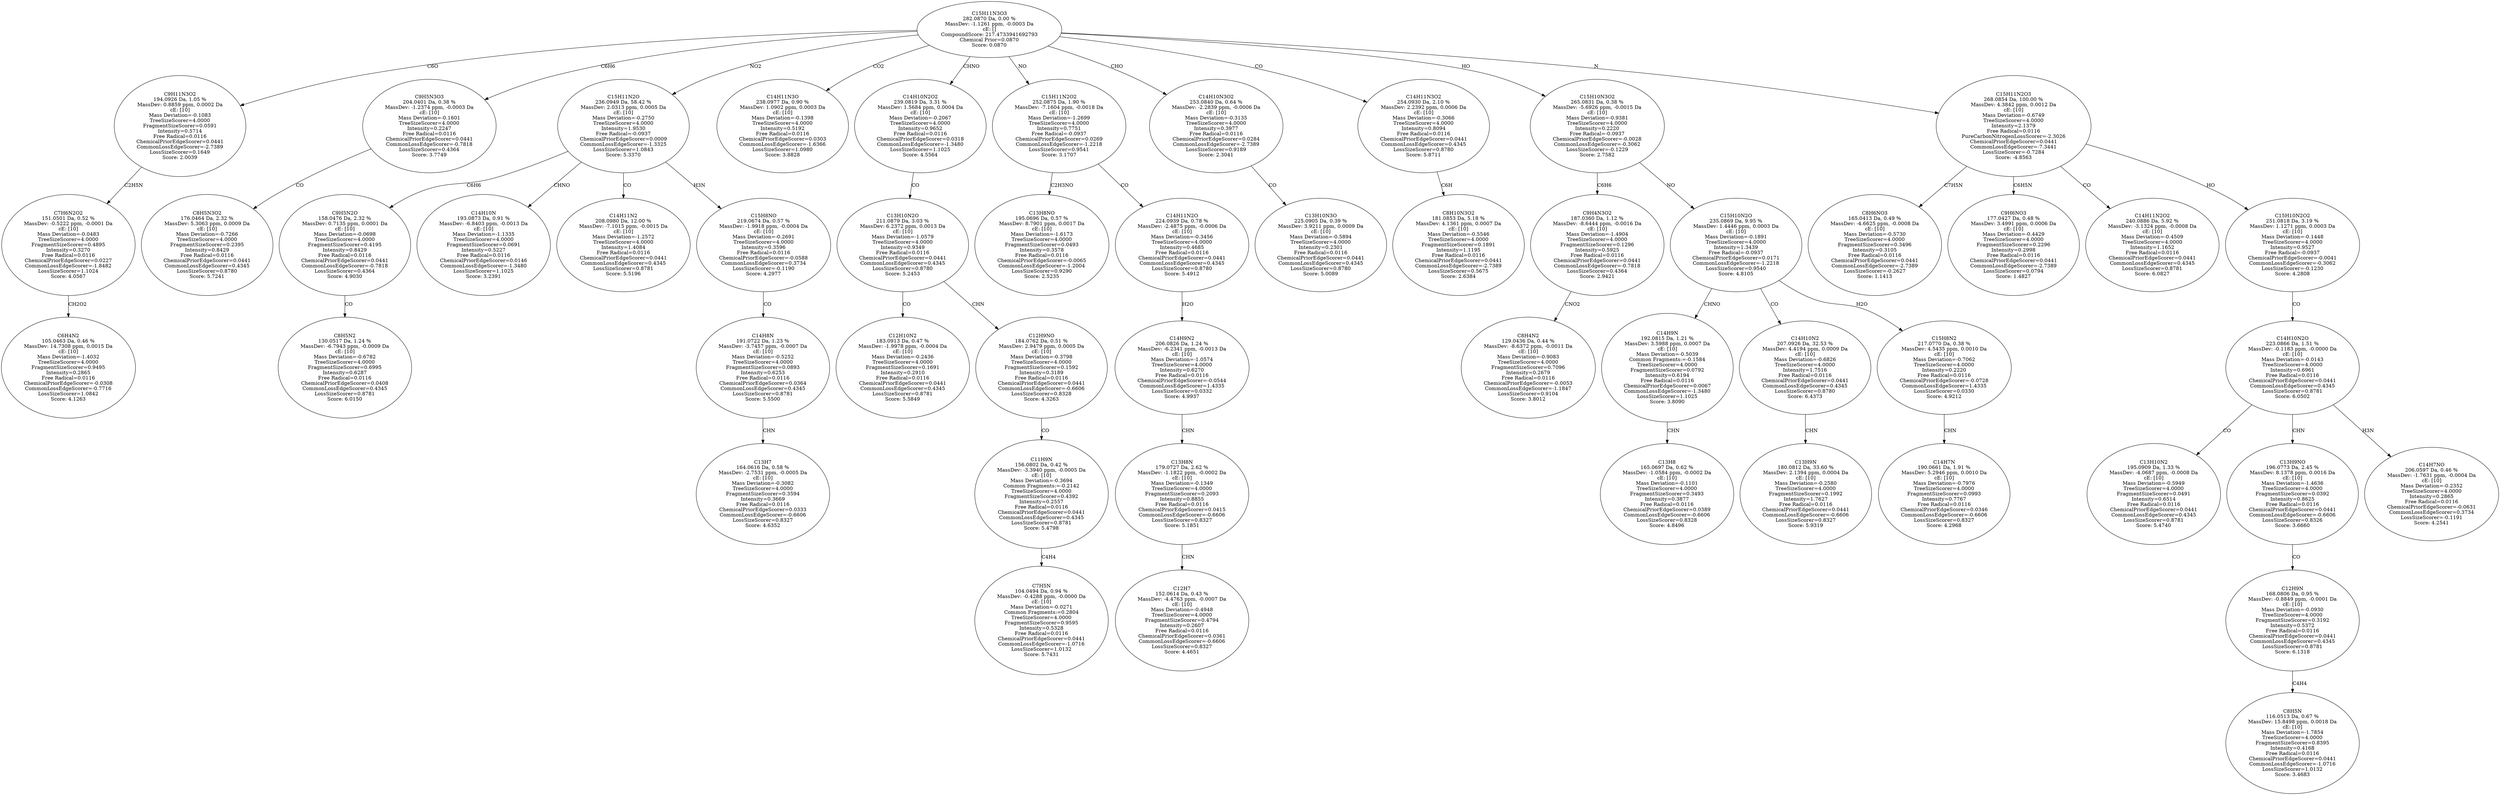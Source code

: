 strict digraph {
v1 [label="C6H4N2\n105.0463 Da, 0.46 %\nMassDev: 14.7308 ppm, 0.0015 Da\ncE: [10]\nMass Deviation=-1.4032\nTreeSizeScorer=4.0000\nFragmentSizeScorer=0.9495\nIntensity=0.2865\nFree Radical=0.0116\nChemicalPriorEdgeScorer=-0.0308\nCommonLossEdgeScorer=-0.7716\nLossSizeScorer=1.0842\nScore: 4.1263"];
v2 [label="C7H6N2O2\n151.0501 Da, 0.52 %\nMassDev: -0.5222 ppm, -0.0001 Da\ncE: [10]\nMass Deviation=-0.0483\nTreeSizeScorer=4.0000\nFragmentSizeScorer=0.4895\nIntensity=0.3270\nFree Radical=0.0116\nChemicalPriorEdgeScorer=0.0227\nCommonLossEdgeScorer=-1.8482\nLossSizeScorer=1.1024\nScore: 4.0567"];
v3 [label="C9H11N3O2\n194.0926 Da, 1.05 %\nMassDev: 0.8859 ppm, 0.0002 Da\ncE: [10]\nMass Deviation=-0.1083\nTreeSizeScorer=4.0000\nFragmentSizeScorer=0.0591\nIntensity=0.5714\nFree Radical=0.0116\nChemicalPriorEdgeScorer=0.0441\nCommonLossEdgeScorer=-2.7389\nLossSizeScorer=0.1649\nScore: 2.0039"];
v4 [label="C8H5N3O2\n176.0464 Da, 2.32 %\nMassDev: 5.3063 ppm, 0.0009 Da\ncE: [10]\nMass Deviation=-0.7266\nTreeSizeScorer=4.0000\nFragmentSizeScorer=0.2395\nIntensity=0.8429\nFree Radical=0.0116\nChemicalPriorEdgeScorer=0.0441\nCommonLossEdgeScorer=0.4345\nLossSizeScorer=0.8780\nScore: 5.7241"];
v5 [label="C9H5N3O3\n204.0401 Da, 0.38 %\nMassDev: -1.2374 ppm, -0.0003 Da\ncE: [10]\nMass Deviation=-0.1601\nTreeSizeScorer=4.0000\nIntensity=0.2247\nFree Radical=0.0116\nChemicalPriorEdgeScorer=0.0441\nCommonLossEdgeScorer=-0.7818\nLossSizeScorer=0.4364\nScore: 3.7749"];
v6 [label="C8H5N2\n130.0517 Da, 1.24 %\nMassDev: -6.7943 ppm, -0.0009 Da\ncE: [10]\nMass Deviation=-0.6782\nTreeSizeScorer=4.0000\nFragmentSizeScorer=0.6995\nIntensity=0.6287\nFree Radical=0.0116\nChemicalPriorEdgeScorer=0.0408\nCommonLossEdgeScorer=0.4345\nLossSizeScorer=0.8781\nScore: 6.0150"];
v7 [label="C9H5N2O\n158.0476 Da, 2.32 %\nMassDev: 0.7135 ppm, 0.0001 Da\ncE: [10]\nMass Deviation=-0.0698\nTreeSizeScorer=4.0000\nFragmentSizeScorer=0.4195\nIntensity=0.8429\nFree Radical=0.0116\nChemicalPriorEdgeScorer=0.0441\nCommonLossEdgeScorer=-0.7818\nLossSizeScorer=0.4364\nScore: 4.9030"];
v8 [label="C14H10N\n193.0873 Da, 0.91 %\nMassDev: -6.8403 ppm, -0.0013 Da\ncE: [10]\nMass Deviation=-1.1335\nTreeSizeScorer=4.0000\nFragmentSizeScorer=0.0691\nIntensity=0.5227\nFree Radical=0.0116\nChemicalPriorEdgeScorer=0.0146\nCommonLossEdgeScorer=-1.3480\nLossSizeScorer=1.1025\nScore: 3.2391"];
v9 [label="C14H11N2\n208.0980 Da, 12.00 %\nMassDev: -7.1015 ppm, -0.0015 Da\ncE: [10]\nMass Deviation=-1.2572\nTreeSizeScorer=4.0000\nIntensity=1.4084\nFree Radical=0.0116\nChemicalPriorEdgeScorer=0.0441\nCommonLossEdgeScorer=0.4345\nLossSizeScorer=0.8781\nScore: 5.5196"];
v10 [label="C13H7\n164.0616 Da, 0.58 %\nMassDev: -2.7531 ppm, -0.0005 Da\ncE: [10]\nMass Deviation=-0.3082\nTreeSizeScorer=4.0000\nFragmentSizeScorer=0.3594\nIntensity=0.3669\nFree Radical=0.0116\nChemicalPriorEdgeScorer=0.0333\nCommonLossEdgeScorer=-0.6606\nLossSizeScorer=0.8327\nScore: 4.6352"];
v11 [label="C14H8N\n191.0722 Da, 1.23 %\nMassDev: -3.7457 ppm, -0.0007 Da\ncE: [10]\nMass Deviation=-0.5252\nTreeSizeScorer=4.0000\nFragmentSizeScorer=0.0893\nIntensity=0.6253\nFree Radical=0.0116\nChemicalPriorEdgeScorer=0.0364\nCommonLossEdgeScorer=0.4345\nLossSizeScorer=0.8781\nScore: 5.5500"];
v12 [label="C15H8NO\n219.0674 Da, 0.57 %\nMassDev: -1.9918 ppm, -0.0004 Da\ncE: [10]\nMass Deviation=-0.2691\nTreeSizeScorer=4.0000\nIntensity=0.3596\nFree Radical=0.0116\nChemicalPriorEdgeScorer=-0.0588\nCommonLossEdgeScorer=0.3734\nLossSizeScorer=-0.1190\nScore: 4.2977"];
v13 [label="C15H11N2O\n236.0949 Da, 58.42 %\nMassDev: 2.0313 ppm, 0.0005 Da\ncE: [10]\nMass Deviation=-0.2750\nTreeSizeScorer=4.0000\nIntensity=1.9530\nFree Radical=-0.0937\nChemicalPriorEdgeScorer=0.0009\nCommonLossEdgeScorer=-1.3325\nLossSizeScorer=1.0843\nScore: 5.3370"];
v14 [label="C14H11N3O\n238.0977 Da, 0.90 %\nMassDev: 1.0902 ppm, 0.0003 Da\ncE: [10]\nMass Deviation=-0.1398\nTreeSizeScorer=4.0000\nIntensity=0.5192\nFree Radical=0.0116\nChemicalPriorEdgeScorer=0.0303\nCommonLossEdgeScorer=-1.6366\nLossSizeScorer=1.0980\nScore: 3.8828"];
v15 [label="C12H10N2\n183.0913 Da, 0.47 %\nMassDev: -1.9978 ppm, -0.0004 Da\ncE: [10]\nMass Deviation=-0.2436\nTreeSizeScorer=4.0000\nFragmentSizeScorer=0.1691\nIntensity=0.2910\nFree Radical=0.0116\nChemicalPriorEdgeScorer=0.0441\nCommonLossEdgeScorer=0.4345\nLossSizeScorer=0.8781\nScore: 5.5849"];
v16 [label="C7H5N\n104.0494 Da, 0.94 %\nMassDev: -0.4288 ppm, -0.0000 Da\ncE: [10]\nMass Deviation=-0.0271\nCommon Fragments:=0.2804\nTreeSizeScorer=4.0000\nFragmentSizeScorer=0.9595\nIntensity=0.5328\nFree Radical=0.0116\nChemicalPriorEdgeScorer=0.0441\nCommonLossEdgeScorer=-1.0716\nLossSizeScorer=1.0132\nScore: 5.7431"];
v17 [label="C11H9N\n156.0802 Da, 0.42 %\nMassDev: -3.3940 ppm, -0.0005 Da\ncE: [10]\nMass Deviation=-0.3694\nCommon Fragments:=-0.2142\nTreeSizeScorer=4.0000\nFragmentSizeScorer=0.4392\nIntensity=0.2557\nFree Radical=0.0116\nChemicalPriorEdgeScorer=0.0441\nCommonLossEdgeScorer=0.4345\nLossSizeScorer=0.8781\nScore: 5.4798"];
v18 [label="C12H9NO\n184.0762 Da, 0.51 %\nMassDev: 2.9479 ppm, 0.0005 Da\ncE: [10]\nMass Deviation=-0.3798\nTreeSizeScorer=4.0000\nFragmentSizeScorer=0.1592\nIntensity=0.3189\nFree Radical=0.0116\nChemicalPriorEdgeScorer=0.0441\nCommonLossEdgeScorer=-0.6606\nLossSizeScorer=0.8328\nScore: 4.3263"];
v19 [label="C13H10N2O\n211.0879 Da, 3.03 %\nMassDev: 6.2372 ppm, 0.0013 Da\ncE: [10]\nMass Deviation=-1.0579\nTreeSizeScorer=4.0000\nIntensity=0.9349\nFree Radical=0.0116\nChemicalPriorEdgeScorer=0.0441\nCommonLossEdgeScorer=0.4345\nLossSizeScorer=0.8780\nScore: 5.2453"];
v20 [label="C14H10N2O2\n239.0819 Da, 3.31 %\nMassDev: 1.5684 ppm, 0.0004 Da\ncE: [10]\nMass Deviation=-0.2067\nTreeSizeScorer=4.0000\nIntensity=0.9652\nFree Radical=0.0116\nChemicalPriorEdgeScorer=0.0318\nCommonLossEdgeScorer=-1.3480\nLossSizeScorer=1.1025\nScore: 4.5564"];
v21 [label="C13H8NO\n195.0696 Da, 0.57 %\nMassDev: 8.7901 ppm, 0.0017 Da\ncE: [10]\nMass Deviation=-1.6173\nTreeSizeScorer=4.0000\nFragmentSizeScorer=0.0493\nIntensity=0.3578\nFree Radical=0.0116\nChemicalPriorEdgeScorer=-0.0065\nCommonLossEdgeScorer=-1.2004\nLossSizeScorer=0.9290\nScore: 2.5235"];
v22 [label="C12H7\n152.0614 Da, 0.43 %\nMassDev: -4.4763 ppm, -0.0007 Da\ncE: [10]\nMass Deviation=-0.4948\nTreeSizeScorer=4.0000\nFragmentSizeScorer=0.4794\nIntensity=0.2607\nFree Radical=0.0116\nChemicalPriorEdgeScorer=0.0361\nCommonLossEdgeScorer=-0.6606\nLossSizeScorer=0.8327\nScore: 4.4651"];
v23 [label="C13H8N\n179.0727 Da, 2.62 %\nMassDev: -1.1822 ppm, -0.0002 Da\ncE: [10]\nMass Deviation=-0.1349\nTreeSizeScorer=4.0000\nFragmentSizeScorer=0.2093\nIntensity=0.8855\nFree Radical=0.0116\nChemicalPriorEdgeScorer=0.0415\nCommonLossEdgeScorer=-0.6606\nLossSizeScorer=0.8327\nScore: 5.1851"];
v24 [label="C14H9N2\n206.0826 Da, 1.24 %\nMassDev: -6.2341 ppm, -0.0013 Da\ncE: [10]\nMass Deviation=-1.0574\nTreeSizeScorer=4.0000\nIntensity=0.6270\nFree Radical=0.0116\nChemicalPriorEdgeScorer=-0.0544\nCommonLossEdgeScorer=1.4335\nLossSizeScorer=0.0332\nScore: 4.9937"];
v25 [label="C14H11N2O\n224.0939 Da, 0.78 %\nMassDev: -2.4875 ppm, -0.0006 Da\ncE: [10]\nMass Deviation=-0.3456\nTreeSizeScorer=4.0000\nIntensity=0.4685\nFree Radical=0.0116\nChemicalPriorEdgeScorer=0.0441\nCommonLossEdgeScorer=0.4345\nLossSizeScorer=0.8780\nScore: 5.4912"];
v26 [label="C15H11N2O2\n252.0875 Da, 1.90 %\nMassDev: -7.1604 ppm, -0.0018 Da\ncE: [10]\nMass Deviation=-1.2699\nTreeSizeScorer=4.0000\nIntensity=0.7751\nFree Radical=-0.0937\nChemicalPriorEdgeScorer=0.0269\nCommonLossEdgeScorer=-1.2218\nLossSizeScorer=0.9541\nScore: 3.1707"];
v27 [label="C13H10N3O\n225.0905 Da, 0.39 %\nMassDev: 3.9211 ppm, 0.0009 Da\ncE: [10]\nMass Deviation=-0.5894\nTreeSizeScorer=4.0000\nIntensity=0.2301\nFree Radical=0.0116\nChemicalPriorEdgeScorer=0.0441\nCommonLossEdgeScorer=0.4345\nLossSizeScorer=0.8780\nScore: 5.0089"];
v28 [label="C14H10N3O2\n253.0840 Da, 0.64 %\nMassDev: -2.2839 ppm, -0.0006 Da\ncE: [10]\nMass Deviation=-0.3135\nTreeSizeScorer=4.0000\nIntensity=0.3977\nFree Radical=0.0116\nChemicalPriorEdgeScorer=0.0284\nCommonLossEdgeScorer=-2.7389\nLossSizeScorer=0.9189\nScore: 2.3041"];
v29 [label="C8H10N3O2\n181.0853 Da, 5.18 %\nMassDev: 4.1361 ppm, 0.0007 Da\ncE: [10]\nMass Deviation=-0.5546\nTreeSizeScorer=4.0000\nFragmentSizeScorer=0.1891\nIntensity=1.1195\nFree Radical=0.0116\nChemicalPriorEdgeScorer=0.0441\nCommonLossEdgeScorer=-2.7389\nLossSizeScorer=0.5675\nScore: 2.6384"];
v30 [label="C14H11N3O2\n254.0930 Da, 2.10 %\nMassDev: 2.2392 ppm, 0.0006 Da\ncE: [10]\nMass Deviation=-0.3066\nTreeSizeScorer=4.0000\nIntensity=0.8094\nFree Radical=0.0116\nChemicalPriorEdgeScorer=0.0441\nCommonLossEdgeScorer=0.4345\nLossSizeScorer=0.8780\nScore: 5.8711"];
v31 [label="C8H4N2\n129.0436 Da, 0.44 %\nMassDev: -8.6372 ppm, -0.0011 Da\ncE: [10]\nMass Deviation=-0.9083\nTreeSizeScorer=4.0000\nFragmentSizeScorer=0.7096\nIntensity=0.2679\nFree Radical=0.0116\nChemicalPriorEdgeScorer=-0.0053\nCommonLossEdgeScorer=-1.1847\nLossSizeScorer=0.9104\nScore: 3.8012"];
v32 [label="C9H4N3O2\n187.0360 Da, 1.12 %\nMassDev: -8.6444 ppm, -0.0016 Da\ncE: [10]\nMass Deviation=-1.4904\nTreeSizeScorer=4.0000\nFragmentSizeScorer=0.1296\nIntensity=0.5925\nFree Radical=0.0116\nChemicalPriorEdgeScorer=0.0441\nCommonLossEdgeScorer=-0.7818\nLossSizeScorer=0.4364\nScore: 2.9421"];
v33 [label="C13H8\n165.0697 Da, 0.62 %\nMassDev: -1.0584 ppm, -0.0002 Da\ncE: [10]\nMass Deviation=-0.1101\nTreeSizeScorer=4.0000\nFragmentSizeScorer=0.3493\nIntensity=0.3877\nFree Radical=0.0116\nChemicalPriorEdgeScorer=0.0389\nCommonLossEdgeScorer=-0.6606\nLossSizeScorer=0.8328\nScore: 4.8496"];
v34 [label="C14H9N\n192.0815 Da, 1.21 %\nMassDev: 3.5988 ppm, 0.0007 Da\ncE: [10]\nMass Deviation=-0.5039\nCommon Fragments:=-0.1584\nTreeSizeScorer=4.0000\nFragmentSizeScorer=0.0792\nIntensity=0.6194\nFree Radical=0.0116\nChemicalPriorEdgeScorer=0.0067\nCommonLossEdgeScorer=-1.3480\nLossSizeScorer=1.1025\nScore: 3.8090"];
v35 [label="C13H9N\n180.0812 Da, 33.60 %\nMassDev: 2.1394 ppm, 0.0004 Da\ncE: [10]\nMass Deviation=-0.2580\nTreeSizeScorer=4.0000\nFragmentSizeScorer=0.1992\nIntensity=1.7627\nFree Radical=0.0116\nChemicalPriorEdgeScorer=0.0441\nCommonLossEdgeScorer=-0.6606\nLossSizeScorer=0.8327\nScore: 5.9319"];
v36 [label="C14H10N2\n207.0926 Da, 32.53 %\nMassDev: 4.4194 ppm, 0.0009 Da\ncE: [10]\nMass Deviation=-0.6826\nTreeSizeScorer=4.0000\nIntensity=1.7516\nFree Radical=0.0116\nChemicalPriorEdgeScorer=0.0441\nCommonLossEdgeScorer=0.4345\nLossSizeScorer=0.8780\nScore: 6.4373"];
v37 [label="C14H7N\n190.0661 Da, 1.91 %\nMassDev: 5.2946 ppm, 0.0010 Da\ncE: [10]\nMass Deviation=-0.7976\nTreeSizeScorer=4.0000\nFragmentSizeScorer=0.0993\nIntensity=0.7767\nFree Radical=0.0116\nChemicalPriorEdgeScorer=0.0346\nCommonLossEdgeScorer=-0.6606\nLossSizeScorer=0.8327\nScore: 4.2968"];
v38 [label="C15H8N2\n217.0770 Da, 0.38 %\nMassDev: 4.5435 ppm, 0.0010 Da\ncE: [10]\nMass Deviation=-0.7062\nTreeSizeScorer=4.0000\nIntensity=0.2220\nFree Radical=0.0116\nChemicalPriorEdgeScorer=-0.0728\nCommonLossEdgeScorer=1.4335\nLossSizeScorer=0.0330\nScore: 4.9212"];
v39 [label="C15H10N2O\n235.0869 Da, 9.95 %\nMassDev: 1.4446 ppm, 0.0003 Da\ncE: [10]\nMass Deviation=-0.1891\nTreeSizeScorer=4.0000\nIntensity=1.3439\nFree Radical=-0.0937\nChemicalPriorEdgeScorer=0.0171\nCommonLossEdgeScorer=-1.2218\nLossSizeScorer=0.9540\nScore: 4.8105"];
v40 [label="C15H10N3O2\n265.0831 Da, 0.38 %\nMassDev: -5.6926 ppm, -0.0015 Da\ncE: [10]\nMass Deviation=-0.9381\nTreeSizeScorer=4.0000\nIntensity=0.2220\nFree Radical=-0.0937\nChemicalPriorEdgeScorer=-0.0028\nCommonLossEdgeScorer=-0.3062\nLossSizeScorer=-0.1229\nScore: 2.7582"];
v41 [label="C8H6NO3\n165.0413 Da, 0.49 %\nMassDev: -4.6625 ppm, -0.0008 Da\ncE: [10]\nMass Deviation=-0.5730\nTreeSizeScorer=4.0000\nFragmentSizeScorer=0.3496\nIntensity=0.3105\nFree Radical=0.0116\nChemicalPriorEdgeScorer=0.0441\nCommonLossEdgeScorer=-2.7389\nLossSizeScorer=-0.2627\nScore: 1.1413"];
v42 [label="C9H6NO3\n177.0427 Da, 0.48 %\nMassDev: 3.4991 ppm, 0.0006 Da\ncE: [10]\nMass Deviation=-0.4429\nTreeSizeScorer=4.0000\nFragmentSizeScorer=0.2296\nIntensity=0.2998\nFree Radical=0.0116\nChemicalPriorEdgeScorer=0.0441\nCommonLossEdgeScorer=-2.7389\nLossSizeScorer=0.0794\nScore: 1.4827"];
v43 [label="C14H11N2O2\n240.0886 Da, 5.92 %\nMassDev: -3.1324 ppm, -0.0008 Da\ncE: [10]\nMass Deviation=-0.4509\nTreeSizeScorer=4.0000\nIntensity=1.1652\nFree Radical=0.0116\nChemicalPriorEdgeScorer=0.0441\nCommonLossEdgeScorer=0.4345\nLossSizeScorer=0.8781\nScore: 6.0827"];
v44 [label="C13H10N2\n195.0909 Da, 1.33 %\nMassDev: -4.0687 ppm, -0.0008 Da\ncE: [10]\nMass Deviation=-0.5949\nTreeSizeScorer=4.0000\nFragmentSizeScorer=0.0491\nIntensity=0.6514\nFree Radical=0.0116\nChemicalPriorEdgeScorer=0.0441\nCommonLossEdgeScorer=0.4345\nLossSizeScorer=0.8781\nScore: 5.4740"];
v45 [label="C8H5N\n116.0513 Da, 0.67 %\nMassDev: 15.8498 ppm, 0.0018 Da\ncE: [10]\nMass Deviation=-1.7854\nTreeSizeScorer=4.0000\nFragmentSizeScorer=0.8395\nIntensity=0.4168\nFree Radical=0.0116\nChemicalPriorEdgeScorer=0.0441\nCommonLossEdgeScorer=-1.0716\nLossSizeScorer=1.0132\nScore: 3.4683"];
v46 [label="C12H9N\n168.0806 Da, 0.95 %\nMassDev: -0.8849 ppm, -0.0001 Da\ncE: [10]\nMass Deviation=-0.0930\nTreeSizeScorer=4.0000\nFragmentSizeScorer=0.3192\nIntensity=0.5372\nFree Radical=0.0116\nChemicalPriorEdgeScorer=0.0441\nCommonLossEdgeScorer=0.4345\nLossSizeScorer=0.8781\nScore: 6.1318"];
v47 [label="C13H9NO\n196.0773 Da, 2.45 %\nMassDev: 8.1378 ppm, 0.0016 Da\ncE: [10]\nMass Deviation=-1.4636\nTreeSizeScorer=4.0000\nFragmentSizeScorer=0.0392\nIntensity=0.8625\nFree Radical=0.0116\nChemicalPriorEdgeScorer=0.0441\nCommonLossEdgeScorer=-0.6606\nLossSizeScorer=0.8326\nScore: 3.6660"];
v48 [label="C14H7NO\n206.0597 Da, 0.46 %\nMassDev: -1.7631 ppm, -0.0004 Da\ncE: [10]\nMass Deviation=-0.2352\nTreeSizeScorer=4.0000\nIntensity=0.2865\nFree Radical=0.0116\nChemicalPriorEdgeScorer=-0.0631\nCommonLossEdgeScorer=0.3734\nLossSizeScorer=-0.1191\nScore: 4.2541"];
v49 [label="C14H10N2O\n223.0866 Da, 1.51 %\nMassDev: -0.1183 ppm, -0.0000 Da\ncE: [10]\nMass Deviation=-0.0143\nTreeSizeScorer=4.0000\nIntensity=0.6961\nFree Radical=0.0116\nChemicalPriorEdgeScorer=0.0441\nCommonLossEdgeScorer=0.4345\nLossSizeScorer=0.8781\nScore: 6.0502"];
v50 [label="C15H10N2O2\n251.0818 Da, 3.19 %\nMassDev: 1.1271 ppm, 0.0003 Da\ncE: [10]\nMass Deviation=-0.1448\nTreeSizeScorer=4.0000\nIntensity=0.9527\nFree Radical=-0.0937\nChemicalPriorEdgeScorer=-0.0041\nCommonLossEdgeScorer=-0.3062\nLossSizeScorer=-0.1230\nScore: 4.2808"];
v51 [label="C15H11N2O3\n268.0854 Da, 100.00 %\nMassDev: 4.3842 ppm, 0.0012 Da\ncE: [10]\nMass Deviation=-0.6749\nTreeSizeScorer=4.0000\nIntensity=2.1379\nFree Radical=0.0116\nPureCarbonNitrogenLossScorer=-2.3026\nChemicalPriorEdgeScorer=0.0441\nCommonLossEdgeScorer=-7.3441\nLossSizeScorer=-0.7284\nScore: -4.8563"];
v52 [label="C15H11N3O3\n282.0870 Da, 0.00 %\nMassDev: -1.1261 ppm, -0.0003 Da\ncE: []\nCompoundScore: 217.4733941692793\nChemical Prior=0.0870\nScore: 0.0870"];
v2 -> v1 [label="CH2O2"];
v3 -> v2 [label="C2H5N"];
v52 -> v3 [label="C6O"];
v5 -> v4 [label="CO"];
v52 -> v5 [label="C6H6"];
v7 -> v6 [label="CO"];
v13 -> v7 [label="C6H6"];
v13 -> v8 [label="CHNO"];
v13 -> v9 [label="CO"];
v11 -> v10 [label="CHN"];
v12 -> v11 [label="CO"];
v13 -> v12 [label="H3N"];
v52 -> v13 [label="NO2"];
v52 -> v14 [label="CO2"];
v19 -> v15 [label="CO"];
v17 -> v16 [label="C4H4"];
v18 -> v17 [label="CO"];
v19 -> v18 [label="CHN"];
v20 -> v19 [label="CO"];
v52 -> v20 [label="CHNO"];
v26 -> v21 [label="C2H3NO"];
v23 -> v22 [label="CHN"];
v24 -> v23 [label="CHN"];
v25 -> v24 [label="H2O"];
v26 -> v25 [label="CO"];
v52 -> v26 [label="NO"];
v28 -> v27 [label="CO"];
v52 -> v28 [label="CHO"];
v30 -> v29 [label="C6H"];
v52 -> v30 [label="CO"];
v32 -> v31 [label="CNO2"];
v40 -> v32 [label="C6H6"];
v34 -> v33 [label="CHN"];
v39 -> v34 [label="CHNO"];
v36 -> v35 [label="CHN"];
v39 -> v36 [label="CO"];
v38 -> v37 [label="CHN"];
v39 -> v38 [label="H2O"];
v40 -> v39 [label="NO"];
v52 -> v40 [label="HO"];
v51 -> v41 [label="C7H5N"];
v51 -> v42 [label="C6H5N"];
v51 -> v43 [label="CO"];
v49 -> v44 [label="CO"];
v46 -> v45 [label="C4H4"];
v47 -> v46 [label="CO"];
v49 -> v47 [label="CHN"];
v49 -> v48 [label="H3N"];
v50 -> v49 [label="CO"];
v51 -> v50 [label="HO"];
v52 -> v51 [label="N"];
}